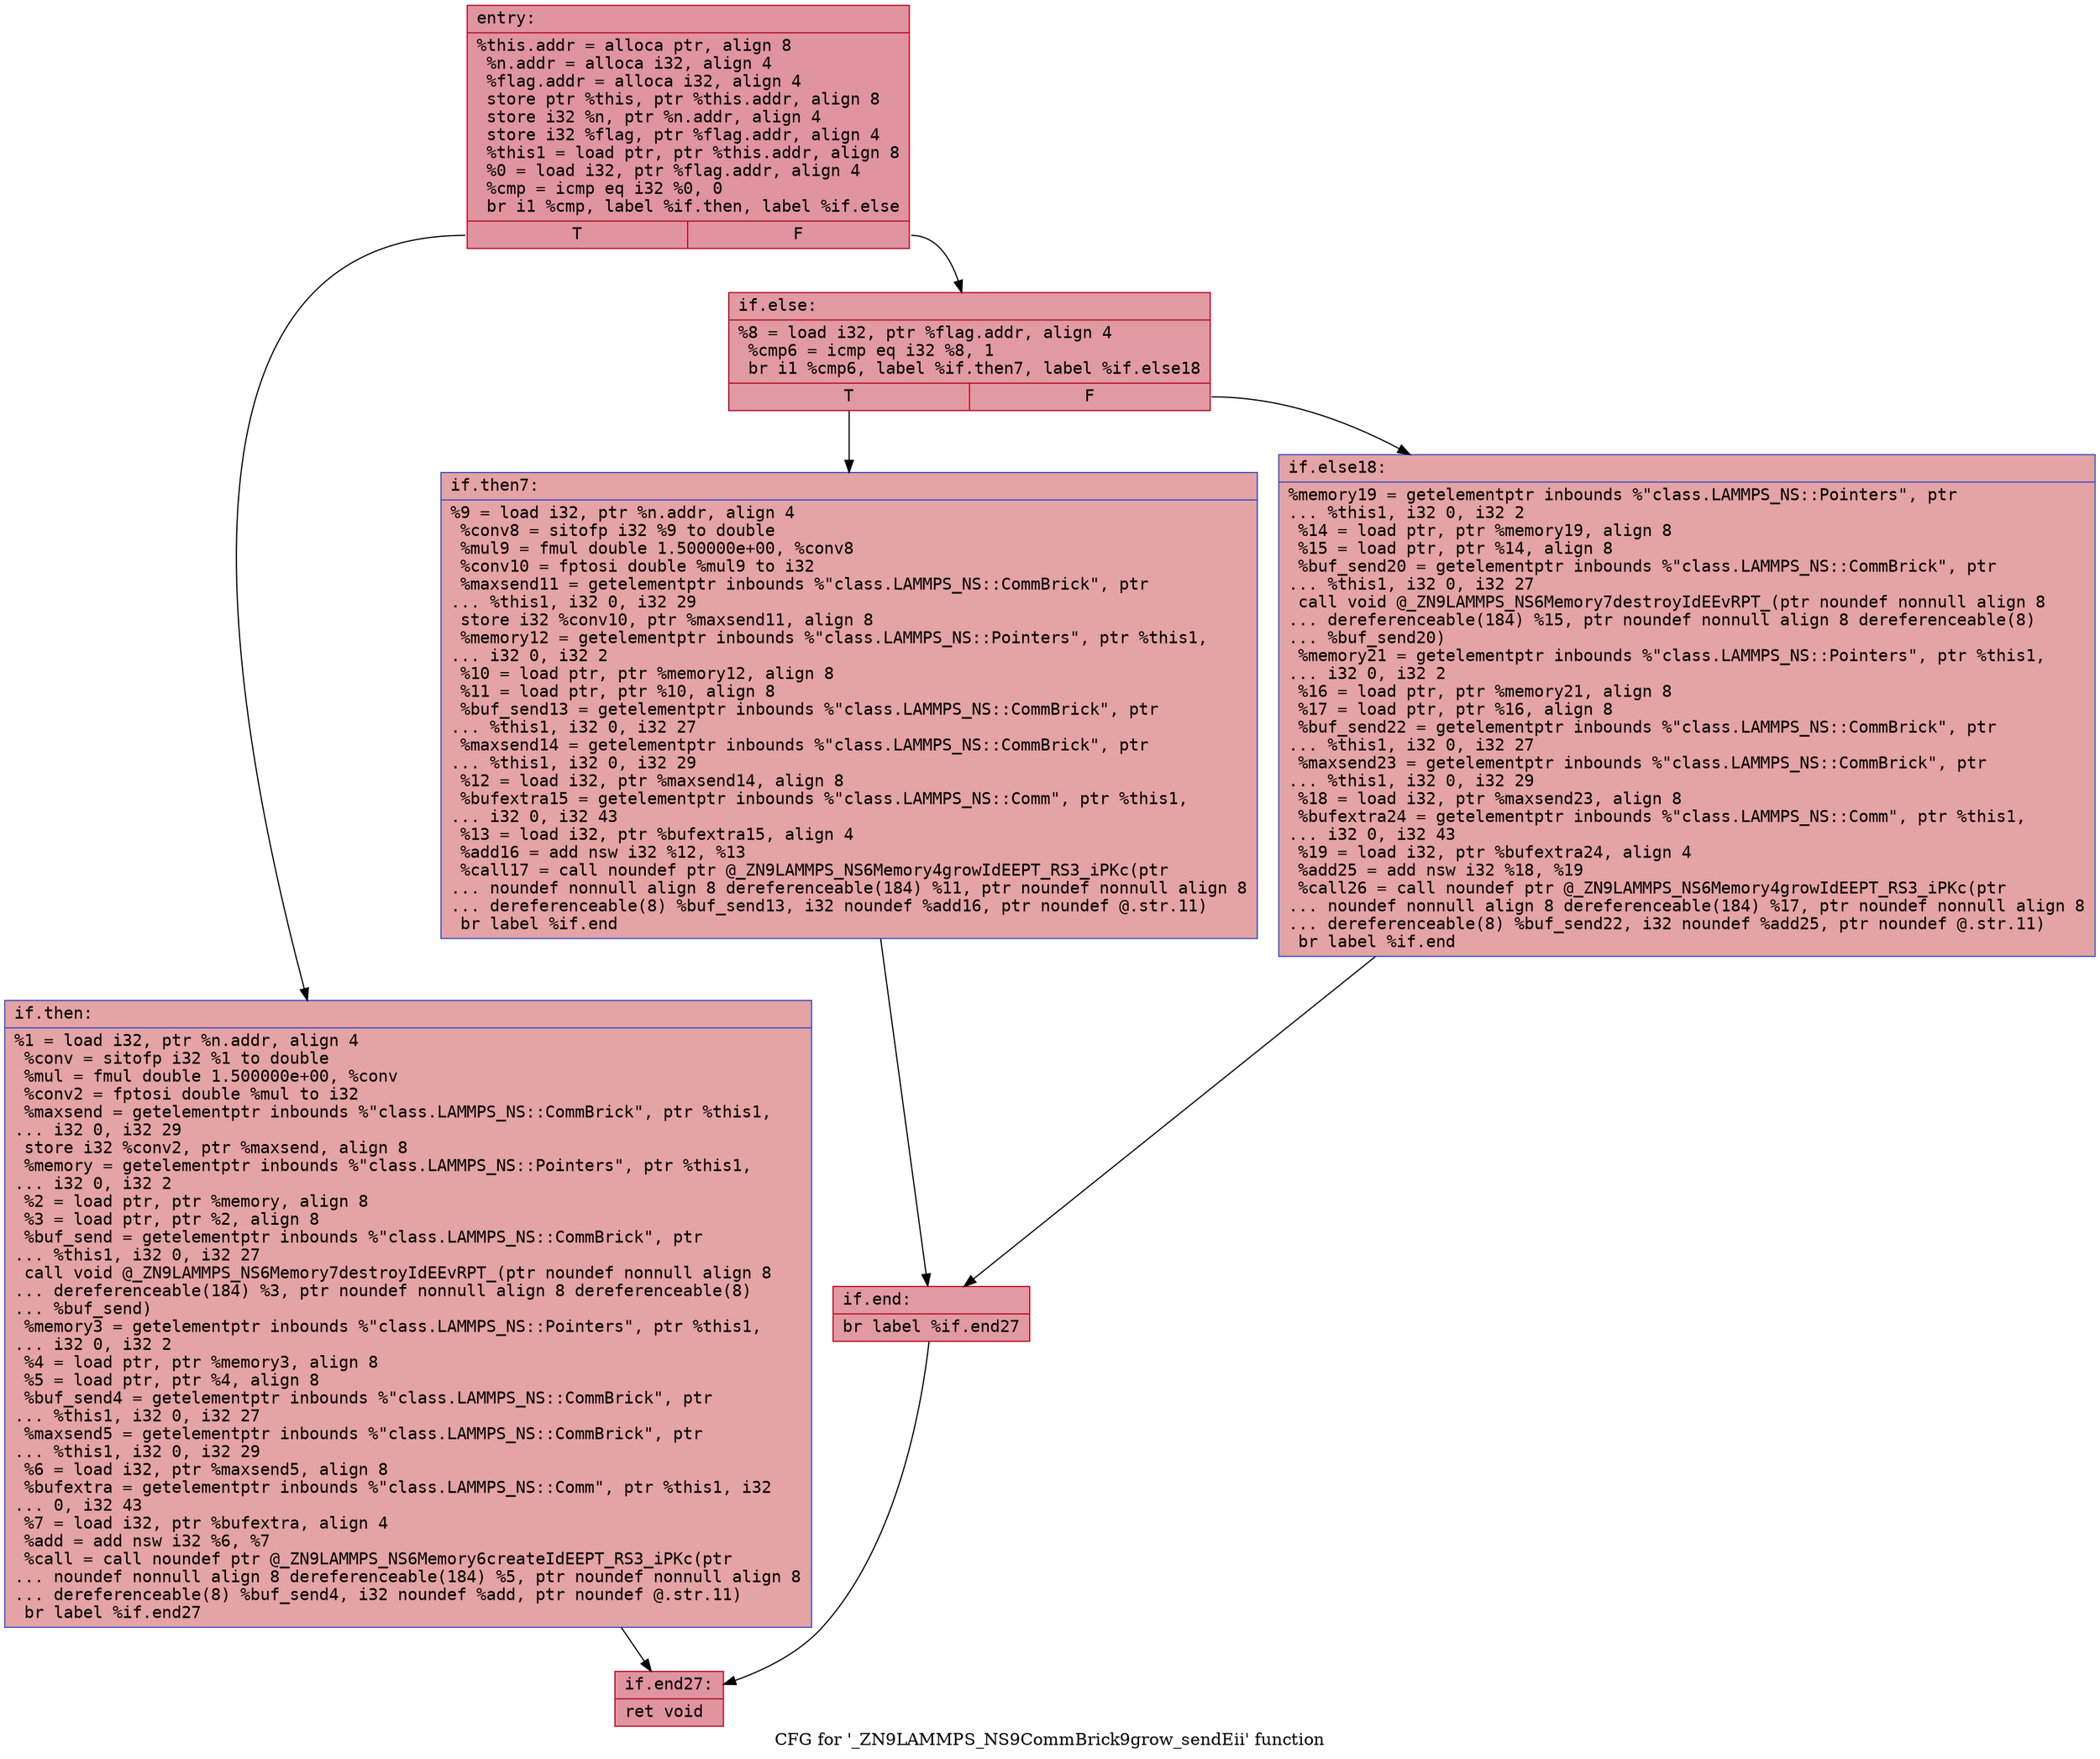digraph "CFG for '_ZN9LAMMPS_NS9CommBrick9grow_sendEii' function" {
	label="CFG for '_ZN9LAMMPS_NS9CommBrick9grow_sendEii' function";

	Node0x561fb2f42970 [shape=record,color="#b70d28ff", style=filled, fillcolor="#b70d2870" fontname="Courier",label="{entry:\l|  %this.addr = alloca ptr, align 8\l  %n.addr = alloca i32, align 4\l  %flag.addr = alloca i32, align 4\l  store ptr %this, ptr %this.addr, align 8\l  store i32 %n, ptr %n.addr, align 4\l  store i32 %flag, ptr %flag.addr, align 4\l  %this1 = load ptr, ptr %this.addr, align 8\l  %0 = load i32, ptr %flag.addr, align 4\l  %cmp = icmp eq i32 %0, 0\l  br i1 %cmp, label %if.then, label %if.else\l|{<s0>T|<s1>F}}"];
	Node0x561fb2f42970:s0 -> Node0x561fb2f42d90[tooltip="entry -> if.then\nProbability 37.50%" ];
	Node0x561fb2f42970:s1 -> Node0x561fb2f42e00[tooltip="entry -> if.else\nProbability 62.50%" ];
	Node0x561fb2f42d90 [shape=record,color="#3d50c3ff", style=filled, fillcolor="#c32e3170" fontname="Courier",label="{if.then:\l|  %1 = load i32, ptr %n.addr, align 4\l  %conv = sitofp i32 %1 to double\l  %mul = fmul double 1.500000e+00, %conv\l  %conv2 = fptosi double %mul to i32\l  %maxsend = getelementptr inbounds %\"class.LAMMPS_NS::CommBrick\", ptr %this1,\l... i32 0, i32 29\l  store i32 %conv2, ptr %maxsend, align 8\l  %memory = getelementptr inbounds %\"class.LAMMPS_NS::Pointers\", ptr %this1,\l... i32 0, i32 2\l  %2 = load ptr, ptr %memory, align 8\l  %3 = load ptr, ptr %2, align 8\l  %buf_send = getelementptr inbounds %\"class.LAMMPS_NS::CommBrick\", ptr\l... %this1, i32 0, i32 27\l  call void @_ZN9LAMMPS_NS6Memory7destroyIdEEvRPT_(ptr noundef nonnull align 8\l... dereferenceable(184) %3, ptr noundef nonnull align 8 dereferenceable(8)\l... %buf_send)\l  %memory3 = getelementptr inbounds %\"class.LAMMPS_NS::Pointers\", ptr %this1,\l... i32 0, i32 2\l  %4 = load ptr, ptr %memory3, align 8\l  %5 = load ptr, ptr %4, align 8\l  %buf_send4 = getelementptr inbounds %\"class.LAMMPS_NS::CommBrick\", ptr\l... %this1, i32 0, i32 27\l  %maxsend5 = getelementptr inbounds %\"class.LAMMPS_NS::CommBrick\", ptr\l... %this1, i32 0, i32 29\l  %6 = load i32, ptr %maxsend5, align 8\l  %bufextra = getelementptr inbounds %\"class.LAMMPS_NS::Comm\", ptr %this1, i32\l... 0, i32 43\l  %7 = load i32, ptr %bufextra, align 4\l  %add = add nsw i32 %6, %7\l  %call = call noundef ptr @_ZN9LAMMPS_NS6Memory6createIdEEPT_RS3_iPKc(ptr\l... noundef nonnull align 8 dereferenceable(184) %5, ptr noundef nonnull align 8\l... dereferenceable(8) %buf_send4, i32 noundef %add, ptr noundef @.str.11)\l  br label %if.end27\l}"];
	Node0x561fb2f42d90 -> Node0x561fb2f304b0[tooltip="if.then -> if.end27\nProbability 100.00%" ];
	Node0x561fb2f42e00 [shape=record,color="#b70d28ff", style=filled, fillcolor="#bb1b2c70" fontname="Courier",label="{if.else:\l|  %8 = load i32, ptr %flag.addr, align 4\l  %cmp6 = icmp eq i32 %8, 1\l  br i1 %cmp6, label %if.then7, label %if.else18\l|{<s0>T|<s1>F}}"];
	Node0x561fb2f42e00:s0 -> Node0x561fb2f43b30[tooltip="if.else -> if.then7\nProbability 50.00%" ];
	Node0x561fb2f42e00:s1 -> Node0x561fb2f43bb0[tooltip="if.else -> if.else18\nProbability 50.00%" ];
	Node0x561fb2f43b30 [shape=record,color="#3d50c3ff", style=filled, fillcolor="#c32e3170" fontname="Courier",label="{if.then7:\l|  %9 = load i32, ptr %n.addr, align 4\l  %conv8 = sitofp i32 %9 to double\l  %mul9 = fmul double 1.500000e+00, %conv8\l  %conv10 = fptosi double %mul9 to i32\l  %maxsend11 = getelementptr inbounds %\"class.LAMMPS_NS::CommBrick\", ptr\l... %this1, i32 0, i32 29\l  store i32 %conv10, ptr %maxsend11, align 8\l  %memory12 = getelementptr inbounds %\"class.LAMMPS_NS::Pointers\", ptr %this1,\l... i32 0, i32 2\l  %10 = load ptr, ptr %memory12, align 8\l  %11 = load ptr, ptr %10, align 8\l  %buf_send13 = getelementptr inbounds %\"class.LAMMPS_NS::CommBrick\", ptr\l... %this1, i32 0, i32 27\l  %maxsend14 = getelementptr inbounds %\"class.LAMMPS_NS::CommBrick\", ptr\l... %this1, i32 0, i32 29\l  %12 = load i32, ptr %maxsend14, align 8\l  %bufextra15 = getelementptr inbounds %\"class.LAMMPS_NS::Comm\", ptr %this1,\l... i32 0, i32 43\l  %13 = load i32, ptr %bufextra15, align 4\l  %add16 = add nsw i32 %12, %13\l  %call17 = call noundef ptr @_ZN9LAMMPS_NS6Memory4growIdEEPT_RS3_iPKc(ptr\l... noundef nonnull align 8 dereferenceable(184) %11, ptr noundef nonnull align 8\l... dereferenceable(8) %buf_send13, i32 noundef %add16, ptr noundef @.str.11)\l  br label %if.end\l}"];
	Node0x561fb2f43b30 -> Node0x561fb2f31640[tooltip="if.then7 -> if.end\nProbability 100.00%" ];
	Node0x561fb2f43bb0 [shape=record,color="#3d50c3ff", style=filled, fillcolor="#c32e3170" fontname="Courier",label="{if.else18:\l|  %memory19 = getelementptr inbounds %\"class.LAMMPS_NS::Pointers\", ptr\l... %this1, i32 0, i32 2\l  %14 = load ptr, ptr %memory19, align 8\l  %15 = load ptr, ptr %14, align 8\l  %buf_send20 = getelementptr inbounds %\"class.LAMMPS_NS::CommBrick\", ptr\l... %this1, i32 0, i32 27\l  call void @_ZN9LAMMPS_NS6Memory7destroyIdEEvRPT_(ptr noundef nonnull align 8\l... dereferenceable(184) %15, ptr noundef nonnull align 8 dereferenceable(8)\l... %buf_send20)\l  %memory21 = getelementptr inbounds %\"class.LAMMPS_NS::Pointers\", ptr %this1,\l... i32 0, i32 2\l  %16 = load ptr, ptr %memory21, align 8\l  %17 = load ptr, ptr %16, align 8\l  %buf_send22 = getelementptr inbounds %\"class.LAMMPS_NS::CommBrick\", ptr\l... %this1, i32 0, i32 27\l  %maxsend23 = getelementptr inbounds %\"class.LAMMPS_NS::CommBrick\", ptr\l... %this1, i32 0, i32 29\l  %18 = load i32, ptr %maxsend23, align 8\l  %bufextra24 = getelementptr inbounds %\"class.LAMMPS_NS::Comm\", ptr %this1,\l... i32 0, i32 43\l  %19 = load i32, ptr %bufextra24, align 4\l  %add25 = add nsw i32 %18, %19\l  %call26 = call noundef ptr @_ZN9LAMMPS_NS6Memory4growIdEEPT_RS3_iPKc(ptr\l... noundef nonnull align 8 dereferenceable(184) %17, ptr noundef nonnull align 8\l... dereferenceable(8) %buf_send22, i32 noundef %add25, ptr noundef @.str.11)\l  br label %if.end\l}"];
	Node0x561fb2f43bb0 -> Node0x561fb2f31640[tooltip="if.else18 -> if.end\nProbability 100.00%" ];
	Node0x561fb2f31640 [shape=record,color="#b70d28ff", style=filled, fillcolor="#bb1b2c70" fontname="Courier",label="{if.end:\l|  br label %if.end27\l}"];
	Node0x561fb2f31640 -> Node0x561fb2f304b0[tooltip="if.end -> if.end27\nProbability 100.00%" ];
	Node0x561fb2f304b0 [shape=record,color="#b70d28ff", style=filled, fillcolor="#b70d2870" fontname="Courier",label="{if.end27:\l|  ret void\l}"];
}

